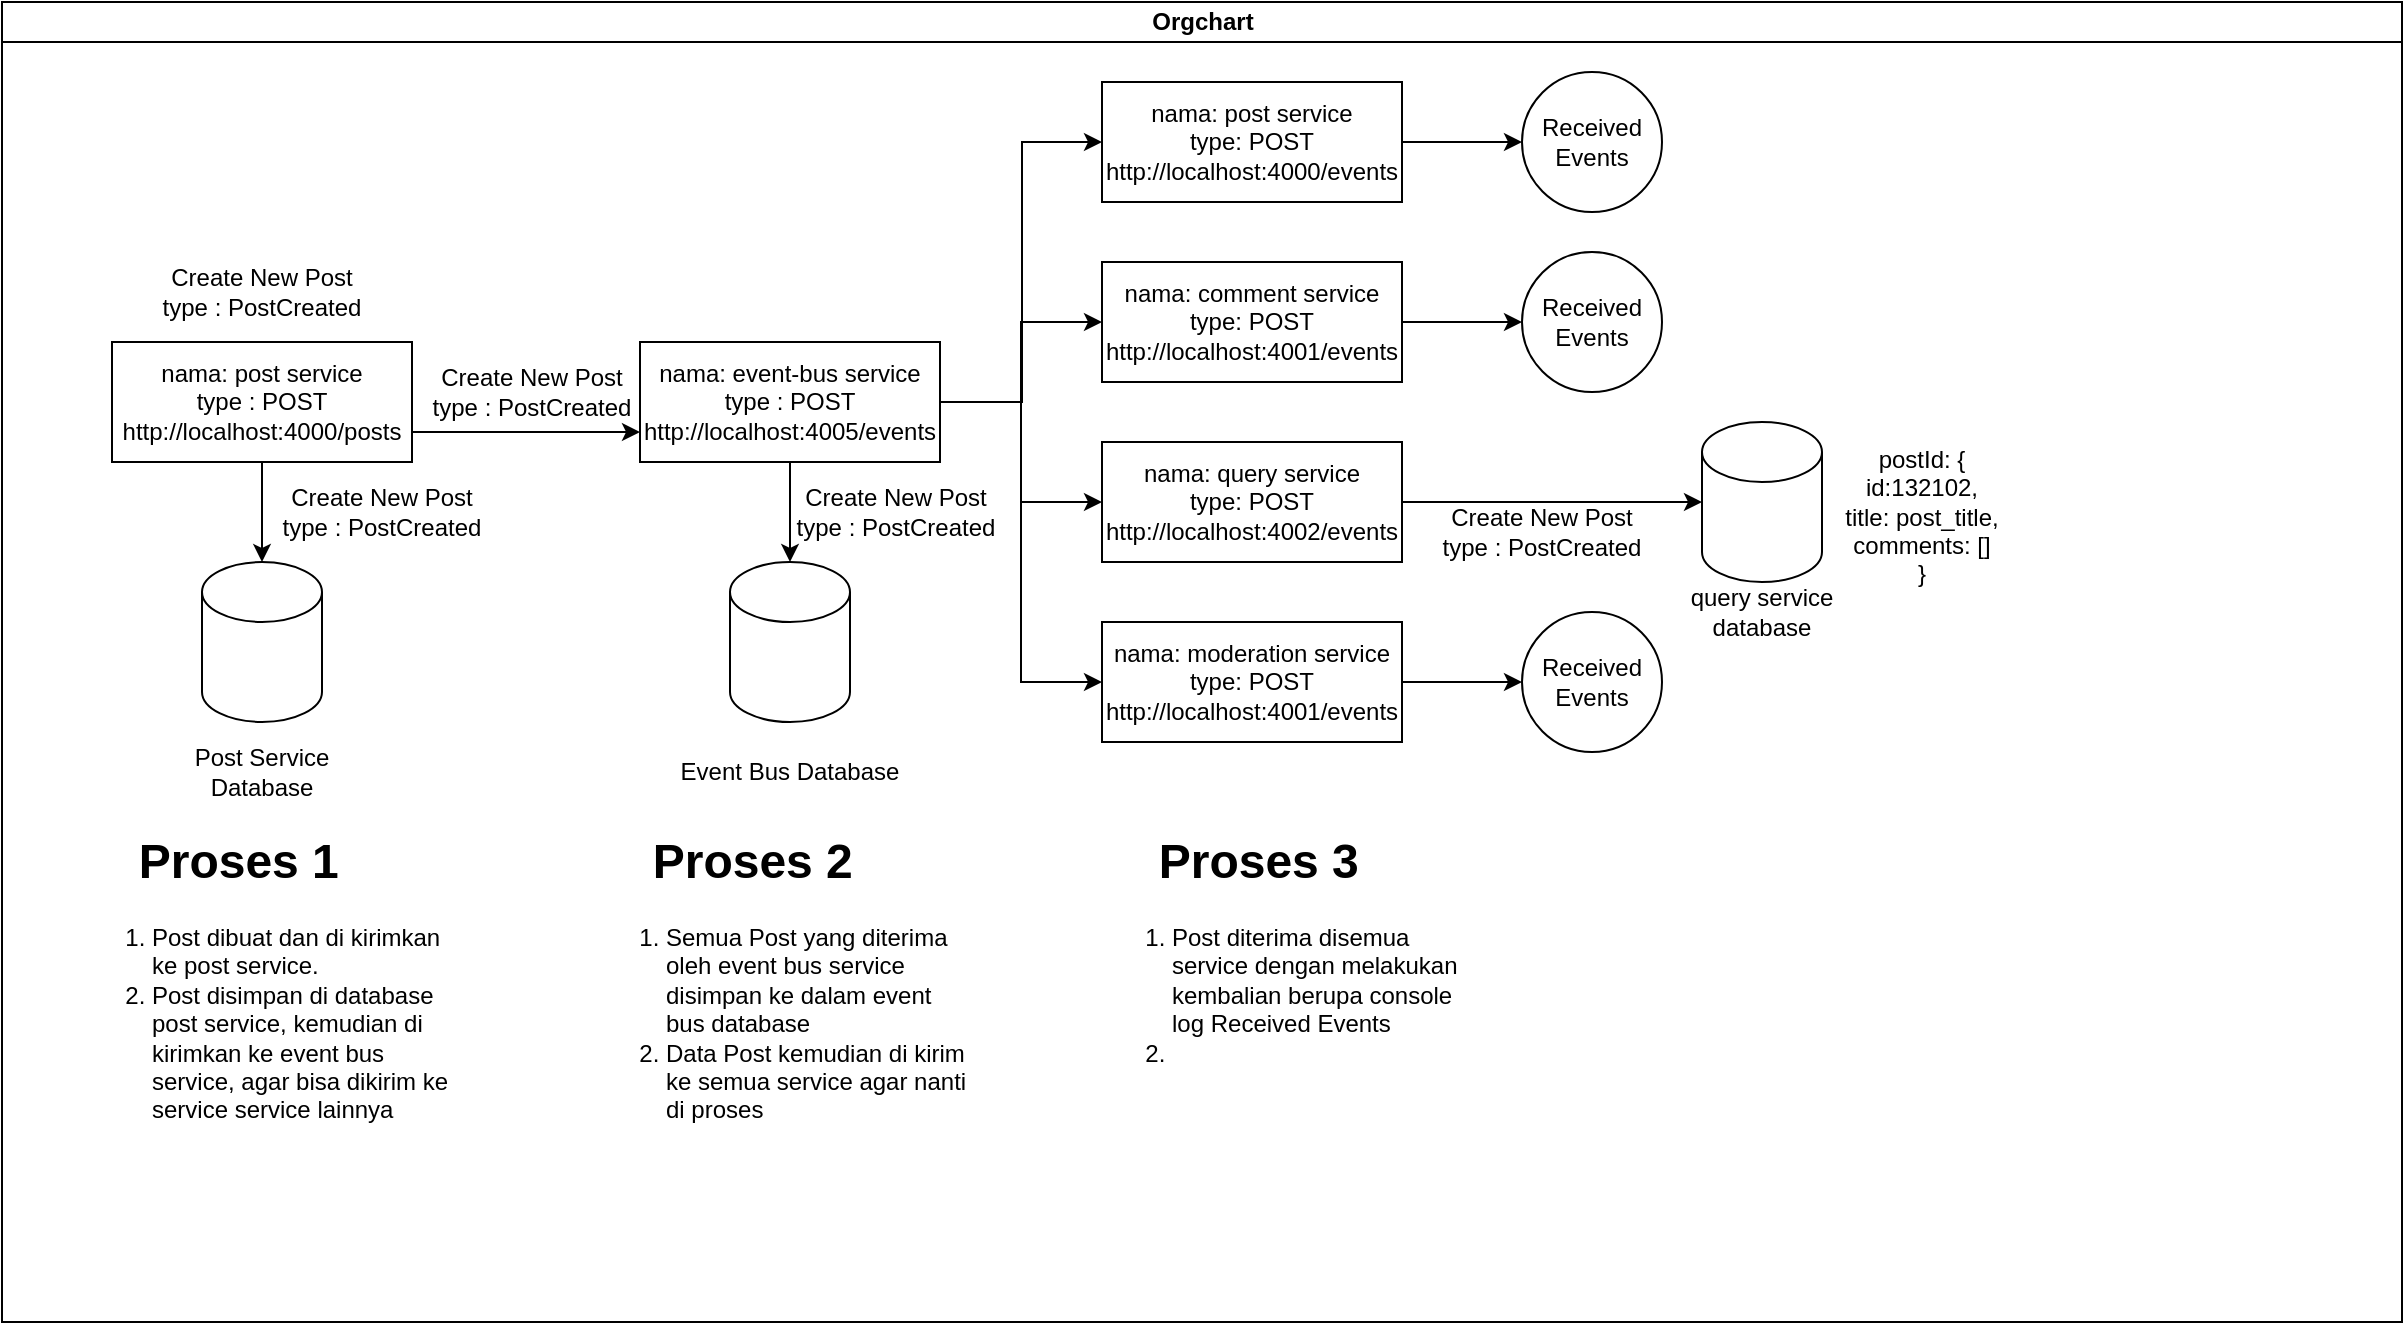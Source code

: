 <mxfile version="21.3.3" type="github">
  <diagram id="prtHgNgQTEPvFCAcTncT" name="Page-1">
    <mxGraphModel dx="1877" dy="541" grid="1" gridSize="10" guides="1" tooltips="1" connect="1" arrows="1" fold="1" page="1" pageScale="1" pageWidth="827" pageHeight="1169" math="0" shadow="0">
      <root>
        <mxCell id="0" />
        <mxCell id="1" parent="0" />
        <mxCell id="dNxyNK7c78bLwvsdeMH5-11" value="Orgchart" style="swimlane;html=1;startSize=20;horizontal=1;containerType=tree;glass=0;" parent="1" vertex="1">
          <mxGeometry x="-800" y="30" width="1200" height="660" as="geometry" />
        </mxCell>
        <mxCell id="4yoWAe2XiLooEmu24a35-1" value="nama: post service&lt;br&gt;type : POST&lt;br&gt;http://localhost:4000/posts" style="rounded=0;whiteSpace=wrap;html=1;" vertex="1" parent="dNxyNK7c78bLwvsdeMH5-11">
          <mxGeometry x="55" y="170" width="150" height="60" as="geometry" />
        </mxCell>
        <mxCell id="4yoWAe2XiLooEmu24a35-3" value="Create New Post&lt;br&gt;type : PostCreated" style="text;html=1;strokeColor=none;fillColor=none;align=center;verticalAlign=middle;whiteSpace=wrap;rounded=0;" vertex="1" parent="dNxyNK7c78bLwvsdeMH5-11">
          <mxGeometry x="70" y="130" width="120" height="30" as="geometry" />
        </mxCell>
        <mxCell id="4yoWAe2XiLooEmu24a35-9" value="Create New Post&lt;br&gt;type : PostCreated" style="text;html=1;strokeColor=none;fillColor=none;align=center;verticalAlign=middle;whiteSpace=wrap;rounded=0;" vertex="1" parent="dNxyNK7c78bLwvsdeMH5-11">
          <mxGeometry x="205" y="180" width="120" height="30" as="geometry" />
        </mxCell>
        <mxCell id="4yoWAe2XiLooEmu24a35-37" style="edgeStyle=orthogonalEdgeStyle;rounded=0;orthogonalLoop=1;jettySize=auto;html=1;exitX=1;exitY=0.5;exitDx=0;exitDy=0;entryX=0;entryY=0.5;entryDx=0;entryDy=0;" edge="1" parent="dNxyNK7c78bLwvsdeMH5-11" source="4yoWAe2XiLooEmu24a35-10" target="4yoWAe2XiLooEmu24a35-26">
          <mxGeometry relative="1" as="geometry">
            <Array as="points">
              <mxPoint x="510" y="200" />
              <mxPoint x="510" y="70" />
            </Array>
          </mxGeometry>
        </mxCell>
        <mxCell id="4yoWAe2XiLooEmu24a35-38" style="edgeStyle=orthogonalEdgeStyle;rounded=0;orthogonalLoop=1;jettySize=auto;html=1;exitX=1;exitY=0.5;exitDx=0;exitDy=0;entryX=0;entryY=0.5;entryDx=0;entryDy=0;" edge="1" parent="dNxyNK7c78bLwvsdeMH5-11" source="4yoWAe2XiLooEmu24a35-10" target="4yoWAe2XiLooEmu24a35-35">
          <mxGeometry relative="1" as="geometry" />
        </mxCell>
        <mxCell id="4yoWAe2XiLooEmu24a35-41" style="edgeStyle=orthogonalEdgeStyle;rounded=0;orthogonalLoop=1;jettySize=auto;html=1;exitX=1;exitY=0.5;exitDx=0;exitDy=0;entryX=0;entryY=0.5;entryDx=0;entryDy=0;" edge="1" parent="dNxyNK7c78bLwvsdeMH5-11" source="4yoWAe2XiLooEmu24a35-10" target="4yoWAe2XiLooEmu24a35-39">
          <mxGeometry relative="1" as="geometry" />
        </mxCell>
        <mxCell id="4yoWAe2XiLooEmu24a35-42" style="edgeStyle=orthogonalEdgeStyle;rounded=0;orthogonalLoop=1;jettySize=auto;html=1;exitX=1;exitY=0.5;exitDx=0;exitDy=0;entryX=0;entryY=0.5;entryDx=0;entryDy=0;" edge="1" parent="dNxyNK7c78bLwvsdeMH5-11" source="4yoWAe2XiLooEmu24a35-10" target="4yoWAe2XiLooEmu24a35-40">
          <mxGeometry relative="1" as="geometry" />
        </mxCell>
        <mxCell id="4yoWAe2XiLooEmu24a35-10" value="nama: event-bus service&lt;br&gt;type : POST&lt;br&gt;http://localhost:4005/events" style="rounded=0;whiteSpace=wrap;html=1;" vertex="1" parent="dNxyNK7c78bLwvsdeMH5-11">
          <mxGeometry x="319" y="170" width="150" height="60" as="geometry" />
        </mxCell>
        <mxCell id="4yoWAe2XiLooEmu24a35-13" value="" style="endArrow=classic;html=1;rounded=0;entryX=0;entryY=0.75;entryDx=0;entryDy=0;exitX=1;exitY=0.75;exitDx=0;exitDy=0;" edge="1" parent="dNxyNK7c78bLwvsdeMH5-11" source="4yoWAe2XiLooEmu24a35-1" target="4yoWAe2XiLooEmu24a35-10">
          <mxGeometry width="50" height="50" relative="1" as="geometry">
            <mxPoint x="210" y="270" as="sourcePoint" />
            <mxPoint x="260" y="220" as="targetPoint" />
          </mxGeometry>
        </mxCell>
        <mxCell id="4yoWAe2XiLooEmu24a35-14" value="" style="shape=cylinder3;whiteSpace=wrap;html=1;boundedLbl=1;backgroundOutline=1;size=15;" vertex="1" parent="dNxyNK7c78bLwvsdeMH5-11">
          <mxGeometry x="100" y="280" width="60" height="80" as="geometry" />
        </mxCell>
        <mxCell id="4yoWAe2XiLooEmu24a35-15" value="Post Service Database" style="text;html=1;strokeColor=none;fillColor=none;align=center;verticalAlign=middle;whiteSpace=wrap;rounded=0;" vertex="1" parent="dNxyNK7c78bLwvsdeMH5-11">
          <mxGeometry x="70" y="370" width="120" height="30" as="geometry" />
        </mxCell>
        <mxCell id="4yoWAe2XiLooEmu24a35-18" value="Create New Post&lt;br&gt;type : PostCreated" style="text;html=1;strokeColor=none;fillColor=none;align=center;verticalAlign=middle;whiteSpace=wrap;rounded=0;" vertex="1" parent="dNxyNK7c78bLwvsdeMH5-11">
          <mxGeometry x="130" y="240" width="120" height="30" as="geometry" />
        </mxCell>
        <mxCell id="4yoWAe2XiLooEmu24a35-19" value="" style="endArrow=classic;html=1;rounded=0;exitX=0.5;exitY=1;exitDx=0;exitDy=0;" edge="1" parent="dNxyNK7c78bLwvsdeMH5-11" source="4yoWAe2XiLooEmu24a35-1" target="4yoWAe2XiLooEmu24a35-14">
          <mxGeometry width="50" height="50" relative="1" as="geometry">
            <mxPoint x="210" y="280" as="sourcePoint" />
            <mxPoint x="260" y="230" as="targetPoint" />
          </mxGeometry>
        </mxCell>
        <mxCell id="4yoWAe2XiLooEmu24a35-21" value="" style="shape=cylinder3;whiteSpace=wrap;html=1;boundedLbl=1;backgroundOutline=1;size=15;" vertex="1" parent="dNxyNK7c78bLwvsdeMH5-11">
          <mxGeometry x="364" y="280" width="60" height="80" as="geometry" />
        </mxCell>
        <mxCell id="4yoWAe2XiLooEmu24a35-22" value="Event Bus Database" style="text;html=1;strokeColor=none;fillColor=none;align=center;verticalAlign=middle;whiteSpace=wrap;rounded=0;" vertex="1" parent="dNxyNK7c78bLwvsdeMH5-11">
          <mxGeometry x="334" y="370" width="120" height="30" as="geometry" />
        </mxCell>
        <mxCell id="4yoWAe2XiLooEmu24a35-24" value="" style="endArrow=classic;html=1;rounded=0;exitX=0.5;exitY=1;exitDx=0;exitDy=0;" edge="1" parent="dNxyNK7c78bLwvsdeMH5-11" source="4yoWAe2XiLooEmu24a35-10" target="4yoWAe2XiLooEmu24a35-21">
          <mxGeometry width="50" height="50" relative="1" as="geometry">
            <mxPoint x="210" y="280" as="sourcePoint" />
            <mxPoint x="260" y="230" as="targetPoint" />
          </mxGeometry>
        </mxCell>
        <mxCell id="4yoWAe2XiLooEmu24a35-25" value="Create New Post&lt;br&gt;type : PostCreated" style="text;html=1;strokeColor=none;fillColor=none;align=center;verticalAlign=middle;whiteSpace=wrap;rounded=0;" vertex="1" parent="dNxyNK7c78bLwvsdeMH5-11">
          <mxGeometry x="387" y="240" width="120" height="30" as="geometry" />
        </mxCell>
        <mxCell id="4yoWAe2XiLooEmu24a35-44" style="edgeStyle=orthogonalEdgeStyle;rounded=0;orthogonalLoop=1;jettySize=auto;html=1;exitX=1;exitY=0.5;exitDx=0;exitDy=0;entryX=0;entryY=0.5;entryDx=0;entryDy=0;" edge="1" parent="dNxyNK7c78bLwvsdeMH5-11" source="4yoWAe2XiLooEmu24a35-26" target="4yoWAe2XiLooEmu24a35-43">
          <mxGeometry relative="1" as="geometry" />
        </mxCell>
        <mxCell id="4yoWAe2XiLooEmu24a35-26" value="nama: post service&lt;br&gt;type: POST&lt;br&gt;http://localhost:4000/events" style="rounded=0;whiteSpace=wrap;html=1;" vertex="1" parent="dNxyNK7c78bLwvsdeMH5-11">
          <mxGeometry x="550" y="40" width="150" height="60" as="geometry" />
        </mxCell>
        <mxCell id="4yoWAe2XiLooEmu24a35-30" value="&lt;h1&gt;&amp;nbsp; &amp;nbsp; &amp;nbsp;Proses 1&lt;/h1&gt;&lt;p&gt;&lt;/p&gt;&lt;ol&gt;&lt;li&gt;Post dibuat dan di kirimkan ke post service.&lt;/li&gt;&lt;li&gt;Post disimpan di database post service, kemudian di kirimkan ke event bus service, agar bisa dikirim ke service service lainnya&lt;/li&gt;&lt;/ol&gt;&lt;p&gt;&lt;/p&gt;&lt;p&gt;&lt;br&gt;&lt;/p&gt;" style="text;html=1;strokeColor=none;fillColor=none;spacing=5;spacingTop=-20;whiteSpace=wrap;overflow=hidden;rounded=0;" vertex="1" parent="dNxyNK7c78bLwvsdeMH5-11">
          <mxGeometry x="30" y="410" width="200" height="170" as="geometry" />
        </mxCell>
        <mxCell id="4yoWAe2XiLooEmu24a35-31" value="&lt;h1&gt;&amp;nbsp; &amp;nbsp; &amp;nbsp;Proses 2&lt;/h1&gt;&lt;p&gt;&lt;/p&gt;&lt;ol&gt;&lt;li&gt;Semua Post yang diterima oleh event bus service disimpan ke dalam event bus database&lt;/li&gt;&lt;li&gt;Data Post kemudian di kirim ke semua service agar nanti di proses&lt;/li&gt;&lt;/ol&gt;&lt;p&gt;&lt;/p&gt;&lt;p&gt;&lt;br&gt;&lt;/p&gt;" style="text;html=1;strokeColor=none;fillColor=none;spacing=5;spacingTop=-20;whiteSpace=wrap;overflow=hidden;rounded=0;" vertex="1" parent="dNxyNK7c78bLwvsdeMH5-11">
          <mxGeometry x="287" y="410" width="200" height="170" as="geometry" />
        </mxCell>
        <mxCell id="4yoWAe2XiLooEmu24a35-55" style="edgeStyle=orthogonalEdgeStyle;rounded=0;orthogonalLoop=1;jettySize=auto;html=1;exitX=1;exitY=0.5;exitDx=0;exitDy=0;entryX=0;entryY=0.5;entryDx=0;entryDy=0;" edge="1" parent="dNxyNK7c78bLwvsdeMH5-11" source="4yoWAe2XiLooEmu24a35-35" target="4yoWAe2XiLooEmu24a35-54">
          <mxGeometry relative="1" as="geometry" />
        </mxCell>
        <mxCell id="4yoWAe2XiLooEmu24a35-35" value="nama: comment service&lt;br&gt;type: POST&lt;br&gt;http://localhost:4001/events" style="rounded=0;whiteSpace=wrap;html=1;" vertex="1" parent="dNxyNK7c78bLwvsdeMH5-11">
          <mxGeometry x="550" y="130" width="150" height="60" as="geometry" />
        </mxCell>
        <mxCell id="4yoWAe2XiLooEmu24a35-51" style="edgeStyle=orthogonalEdgeStyle;rounded=0;orthogonalLoop=1;jettySize=auto;html=1;exitX=1;exitY=0.5;exitDx=0;exitDy=0;" edge="1" parent="dNxyNK7c78bLwvsdeMH5-11" source="4yoWAe2XiLooEmu24a35-39" target="4yoWAe2XiLooEmu24a35-50">
          <mxGeometry relative="1" as="geometry" />
        </mxCell>
        <mxCell id="4yoWAe2XiLooEmu24a35-39" value="nama: query service&lt;br&gt;type: POST&lt;br&gt;http://localhost:4002/events" style="rounded=0;whiteSpace=wrap;html=1;" vertex="1" parent="dNxyNK7c78bLwvsdeMH5-11">
          <mxGeometry x="550" y="220" width="150" height="60" as="geometry" />
        </mxCell>
        <mxCell id="4yoWAe2XiLooEmu24a35-57" style="edgeStyle=orthogonalEdgeStyle;rounded=0;orthogonalLoop=1;jettySize=auto;html=1;exitX=1;exitY=0.5;exitDx=0;exitDy=0;entryX=0;entryY=0.5;entryDx=0;entryDy=0;" edge="1" parent="dNxyNK7c78bLwvsdeMH5-11" source="4yoWAe2XiLooEmu24a35-40" target="4yoWAe2XiLooEmu24a35-56">
          <mxGeometry relative="1" as="geometry" />
        </mxCell>
        <mxCell id="4yoWAe2XiLooEmu24a35-40" value="nama: moderation service&lt;br&gt;type: POST&lt;br&gt;http://localhost:4001/events" style="rounded=0;whiteSpace=wrap;html=1;" vertex="1" parent="dNxyNK7c78bLwvsdeMH5-11">
          <mxGeometry x="550" y="310" width="150" height="60" as="geometry" />
        </mxCell>
        <mxCell id="4yoWAe2XiLooEmu24a35-43" value="Received&lt;br&gt;Events" style="ellipse;whiteSpace=wrap;html=1;" vertex="1" parent="dNxyNK7c78bLwvsdeMH5-11">
          <mxGeometry x="760" y="35" width="70" height="70" as="geometry" />
        </mxCell>
        <mxCell id="4yoWAe2XiLooEmu24a35-47" value="query service database" style="text;html=1;strokeColor=none;fillColor=none;align=center;verticalAlign=middle;whiteSpace=wrap;rounded=0;" vertex="1" parent="dNxyNK7c78bLwvsdeMH5-11">
          <mxGeometry x="840" y="290" width="80" height="30" as="geometry" />
        </mxCell>
        <mxCell id="4yoWAe2XiLooEmu24a35-48" value="Create New Post&lt;br&gt;type : PostCreated" style="text;html=1;strokeColor=none;fillColor=none;align=center;verticalAlign=middle;whiteSpace=wrap;rounded=0;" vertex="1" parent="dNxyNK7c78bLwvsdeMH5-11">
          <mxGeometry x="710" y="250" width="120" height="30" as="geometry" />
        </mxCell>
        <mxCell id="4yoWAe2XiLooEmu24a35-50" value="" style="shape=cylinder3;whiteSpace=wrap;html=1;boundedLbl=1;backgroundOutline=1;size=15;" vertex="1" parent="dNxyNK7c78bLwvsdeMH5-11">
          <mxGeometry x="850" y="210" width="60" height="80" as="geometry" />
        </mxCell>
        <mxCell id="4yoWAe2XiLooEmu24a35-52" value="&lt;br&gt;postId: {&lt;br&gt;id:132102,&lt;br&gt;title: post_title,&lt;br&gt;comments: []&lt;br&gt;}" style="text;html=1;strokeColor=none;fillColor=none;align=center;verticalAlign=middle;whiteSpace=wrap;rounded=0;" vertex="1" parent="dNxyNK7c78bLwvsdeMH5-11">
          <mxGeometry x="920" y="235" width="80" height="30" as="geometry" />
        </mxCell>
        <mxCell id="4yoWAe2XiLooEmu24a35-53" value="&lt;h1&gt;&amp;nbsp; &amp;nbsp; &amp;nbsp;Proses 3&lt;/h1&gt;&lt;p&gt;&lt;/p&gt;&lt;ol&gt;&lt;li&gt;Post diterima disemua service dengan melakukan kembalian berupa console log Received Events&lt;/li&gt;&lt;li&gt;&lt;br&gt;&lt;/li&gt;&lt;/ol&gt;&lt;p&gt;&lt;/p&gt;&lt;p&gt;&lt;br&gt;&lt;/p&gt;" style="text;html=1;strokeColor=none;fillColor=none;spacing=5;spacingTop=-20;whiteSpace=wrap;overflow=hidden;rounded=0;" vertex="1" parent="dNxyNK7c78bLwvsdeMH5-11">
          <mxGeometry x="540" y="410" width="200" height="170" as="geometry" />
        </mxCell>
        <mxCell id="4yoWAe2XiLooEmu24a35-54" value="Received&lt;br&gt;Events" style="ellipse;whiteSpace=wrap;html=1;" vertex="1" parent="dNxyNK7c78bLwvsdeMH5-11">
          <mxGeometry x="760" y="125" width="70" height="70" as="geometry" />
        </mxCell>
        <mxCell id="4yoWAe2XiLooEmu24a35-56" value="Received&lt;br&gt;Events" style="ellipse;whiteSpace=wrap;html=1;" vertex="1" parent="dNxyNK7c78bLwvsdeMH5-11">
          <mxGeometry x="760" y="305" width="70" height="70" as="geometry" />
        </mxCell>
      </root>
    </mxGraphModel>
  </diagram>
</mxfile>
